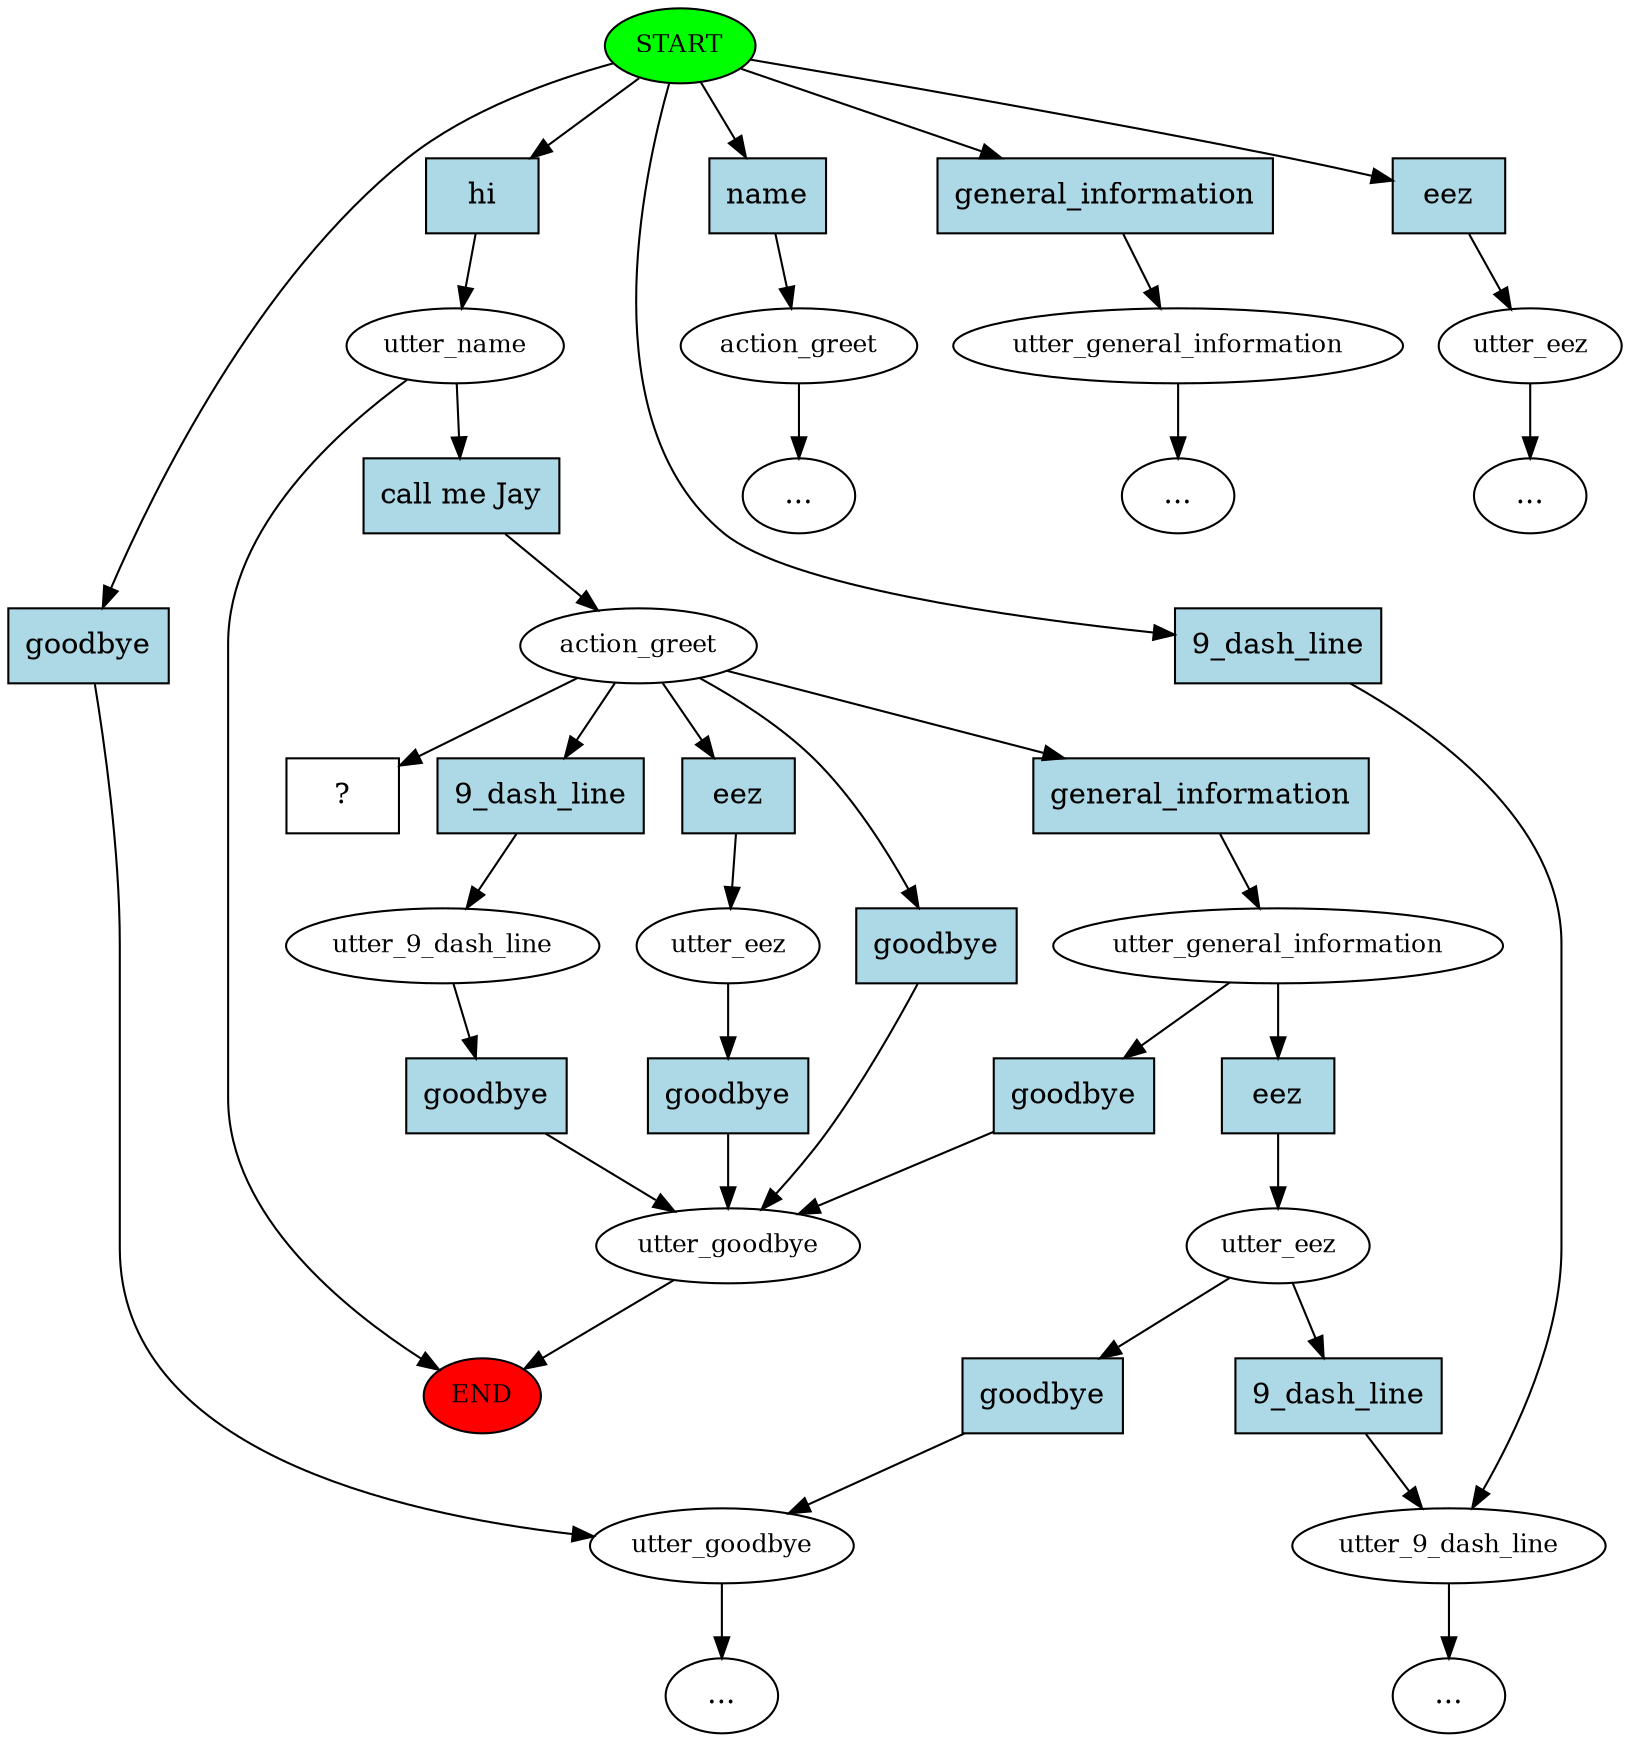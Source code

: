 digraph  {
0 [class="start active", fillcolor=green, fontsize=12, label=START, style=filled];
"-1" [class=end, fillcolor=red, fontsize=12, label=END, style=filled];
1 [class=active, fontsize=12, label=utter_name];
2 [class="", fontsize=12, label=utter_goodbye];
3 [class="", fontsize=12, label=action_greet];
4 [class="", fontsize=12, label=utter_general_information];
"-5" [class=ellipsis, label="..."];
5 [class="", fontsize=12, label=utter_9_dash_line];
6 [class="", fontsize=12, label=utter_eez];
"-7" [class=ellipsis, label="..."];
"-8" [class=ellipsis, label="..."];
9 [class=active, fontsize=12, label=action_greet];
10 [class="", fontsize=12, label=utter_goodbye];
13 [class="", fontsize=12, label=utter_general_information];
18 [class="", fontsize=12, label=utter_eez];
"-9" [class=ellipsis, label="..."];
22 [class="", fontsize=12, label=utter_9_dash_line];
"-10" [class=ellipsis, label="..."];
31 [class="", fontsize=12, label=utter_eez];
35 [class="intent dashed active", label="  ?  ", shape=rect];
36 [class="intent active", fillcolor=lightblue, label=hi, shape=rect, style=filled];
37 [class=intent, fillcolor=lightblue, label=goodbye, shape=rect, style=filled];
38 [class=intent, fillcolor=lightblue, label=name, shape=rect, style=filled];
39 [class=intent, fillcolor=lightblue, label=general_information, shape=rect, style=filled];
40 [class=intent, fillcolor=lightblue, label="9_dash_line", shape=rect, style=filled];
41 [class=intent, fillcolor=lightblue, label=eez, shape=rect, style=filled];
42 [class="intent active", fillcolor=lightblue, label="call me Jay", shape=rect, style=filled];
43 [class=intent, fillcolor=lightblue, label=goodbye, shape=rect, style=filled];
44 [class=intent, fillcolor=lightblue, label=general_information, shape=rect, style=filled];
45 [class=intent, fillcolor=lightblue, label="9_dash_line", shape=rect, style=filled];
46 [class=intent, fillcolor=lightblue, label=eez, shape=rect, style=filled];
47 [class=intent, fillcolor=lightblue, label=goodbye, shape=rect, style=filled];
48 [class=intent, fillcolor=lightblue, label=eez, shape=rect, style=filled];
49 [class=intent, fillcolor=lightblue, label=goodbye, shape=rect, style=filled];
50 [class=intent, fillcolor=lightblue, label="9_dash_line", shape=rect, style=filled];
51 [class=intent, fillcolor=lightblue, label=goodbye, shape=rect, style=filled];
52 [class=intent, fillcolor=lightblue, label=goodbye, shape=rect, style=filled];
0 -> 36  [class=active, key=0];
0 -> 37  [class="", key=0];
0 -> 38  [class="", key=0];
0 -> 39  [class="", key=0];
0 -> 40  [class="", key=0];
0 -> 41  [class="", key=0];
1 -> "-1"  [class="", key=NONE, label=""];
1 -> 42  [class=active, key=0];
2 -> "-9"  [class="", key=NONE, label=""];
3 -> "-8"  [class="", key=NONE, label=""];
4 -> "-5"  [class="", key=NONE, label=""];
5 -> "-10"  [class="", key=NONE, label=""];
6 -> "-7"  [class="", key=NONE, label=""];
9 -> 35  [class=active, key=NONE, label=""];
9 -> 43  [class="", key=0];
9 -> 44  [class="", key=0];
9 -> 45  [class="", key=0];
9 -> 46  [class="", key=0];
10 -> "-1"  [class="", key=NONE, label=""];
13 -> 47  [class="", key=0];
13 -> 48  [class="", key=0];
18 -> 49  [class="", key=0];
18 -> 50  [class="", key=0];
22 -> 51  [class="", key=0];
31 -> 52  [class="", key=0];
36 -> 1  [class=active, key=0];
37 -> 2  [class="", key=0];
38 -> 3  [class="", key=0];
39 -> 4  [class="", key=0];
40 -> 5  [class="", key=0];
41 -> 6  [class="", key=0];
42 -> 9  [class=active, key=0];
43 -> 10  [class="", key=0];
44 -> 13  [class="", key=0];
45 -> 22  [class="", key=0];
46 -> 31  [class="", key=0];
47 -> 10  [class="", key=0];
48 -> 18  [class="", key=0];
49 -> 2  [class="", key=0];
50 -> 5  [class="", key=0];
51 -> 10  [class="", key=0];
52 -> 10  [class="", key=0];
}

